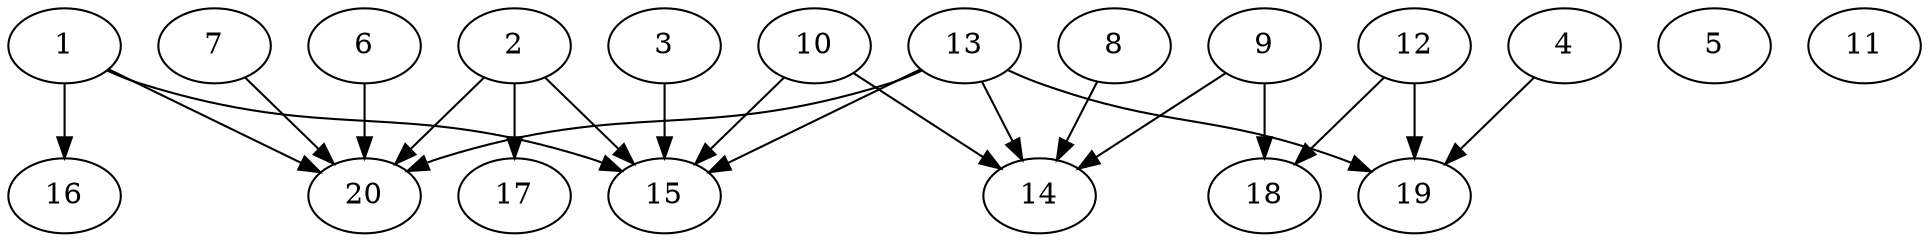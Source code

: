 // DAG automatically generated by daggen at Sat Jul 27 15:39:05 2019
// ./daggen --dot -n 20 --ccr 0.3 --fat 0.8 --regular 0.5 --density 0.4 --mindata 5242880 --maxdata 52428800 
digraph G {
  1 [size="118265173", alpha="0.20", expect_size="35479552"] 
  1 -> 15 [size ="35479552"]
  1 -> 16 [size ="35479552"]
  1 -> 20 [size ="35479552"]
  2 [size="110151680", alpha="0.07", expect_size="33045504"] 
  2 -> 15 [size ="33045504"]
  2 -> 17 [size ="33045504"]
  2 -> 20 [size ="33045504"]
  3 [size="39406933", alpha="0.12", expect_size="11822080"] 
  3 -> 15 [size ="11822080"]
  4 [size="169359360", alpha="0.14", expect_size="50807808"] 
  4 -> 19 [size ="50807808"]
  5 [size="83578880", alpha="0.19", expect_size="25073664"] 
  6 [size="60794880", alpha="0.17", expect_size="18238464"] 
  6 -> 20 [size ="18238464"]
  7 [size="26685440", alpha="0.02", expect_size="8005632"] 
  7 -> 20 [size ="8005632"]
  8 [size="72898560", alpha="0.10", expect_size="21869568"] 
  8 -> 14 [size ="21869568"]
  9 [size="173806933", alpha="0.11", expect_size="52142080"] 
  9 -> 14 [size ="52142080"]
  9 -> 18 [size ="52142080"]
  10 [size="111510187", alpha="0.08", expect_size="33453056"] 
  10 -> 14 [size ="33453056"]
  10 -> 15 [size ="33453056"]
  11 [size="74335573", alpha="0.12", expect_size="22300672"] 
  12 [size="70696960", alpha="0.05", expect_size="21209088"] 
  12 -> 18 [size ="21209088"]
  12 -> 19 [size ="21209088"]
  13 [size="126603947", alpha="0.08", expect_size="37981184"] 
  13 -> 14 [size ="37981184"]
  13 -> 15 [size ="37981184"]
  13 -> 19 [size ="37981184"]
  13 -> 20 [size ="37981184"]
  14 [size="62395733", alpha="0.06", expect_size="18718720"] 
  15 [size="18018987", alpha="0.05", expect_size="5405696"] 
  16 [size="168437760", alpha="0.17", expect_size="50531328"] 
  17 [size="141950293", alpha="0.20", expect_size="42585088"] 
  18 [size="159993173", alpha="0.20", expect_size="47997952"] 
  19 [size="81254400", alpha="0.04", expect_size="24376320"] 
  20 [size="164147200", alpha="0.08", expect_size="49244160"] 
}

